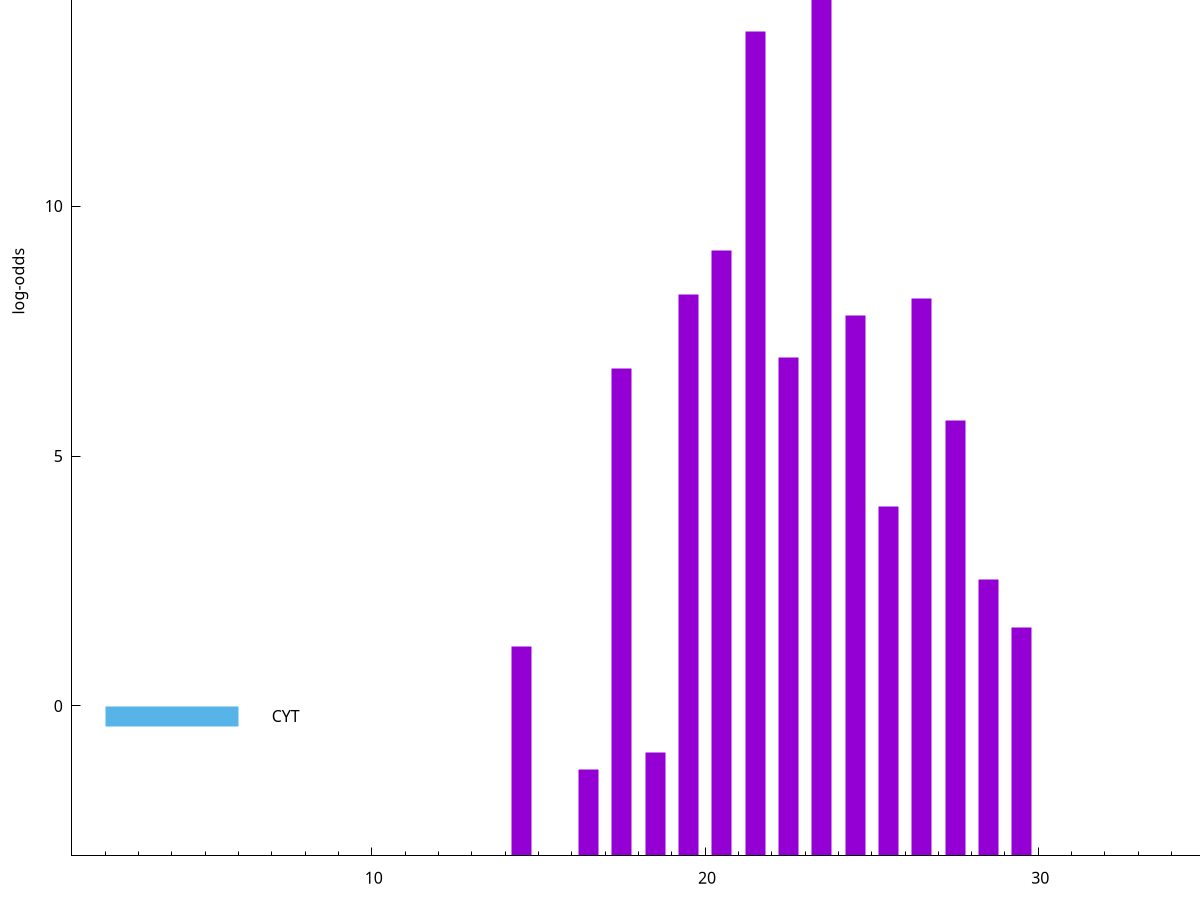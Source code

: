 set title "LipoP predictions for SRR5666408.gff"
set size 2., 1.4
set xrange [1:70] 
set mxtics 10
set yrange [-3:20]
set y2range [0:23]
set ylabel "log-odds"
set term postscript eps color solid "Helvetica" 30
set output "SRR5666408.gff10.eps"
set arrow from 2,17.9293 to 6,17.9293 nohead lt 1 lw 20
set label "SpI" at 7,17.9293
set arrow from 2,-0.200913 to 6,-0.200913 nohead lt 3 lw 20
set label "CYT" at 7,-0.200913
set arrow from 2,17.9293 to 6,17.9293 nohead lt 1 lw 20
set label "SpI" at 7,17.9293
# NOTE: The scores below are the log-odds scores with the threshold
# NOTE: subtracted (a hack to make gnuplot make the histogram all
# NOTE: look nice).
plot "-" axes x1y2 title "" with impulses lt 1 lw 20
23.500000 20.850500
21.500000 16.501400
20.500000 12.102320
19.500000 11.233330
26.500000 11.153430
24.500000 10.803390
22.500000 9.967440
17.500000 9.748860
27.500000 8.710900
25.500000 6.989950
28.500000 5.539500
29.500000 4.578200
14.500000 4.185790
18.500000 2.061482
16.500000 1.725780
e
exit
